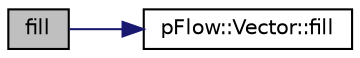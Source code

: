 digraph "fill"
{
 // LATEX_PDF_SIZE
  edge [fontname="Helvetica",fontsize="10",labelfontname="Helvetica",labelfontsize="10"];
  node [fontname="Helvetica",fontsize="10",shape=record];
  rankdir="LR";
  Node1 [label="fill",height=0.2,width=0.4,color="black", fillcolor="grey75", style="filled", fontcolor="black",tooltip="Fill the range [0,size) with val."];
  Node1 -> Node2 [color="midnightblue",fontsize="10",style="solid",fontname="Helvetica"];
  Node2 [label="pFlow::Vector::fill",height=0.2,width=0.4,color="black", fillcolor="white", style="filled",URL="$classpFlow_1_1Vector.html#a34b3e020ef4d15f9b2442bfff37f19b8",tooltip=" "];
}
